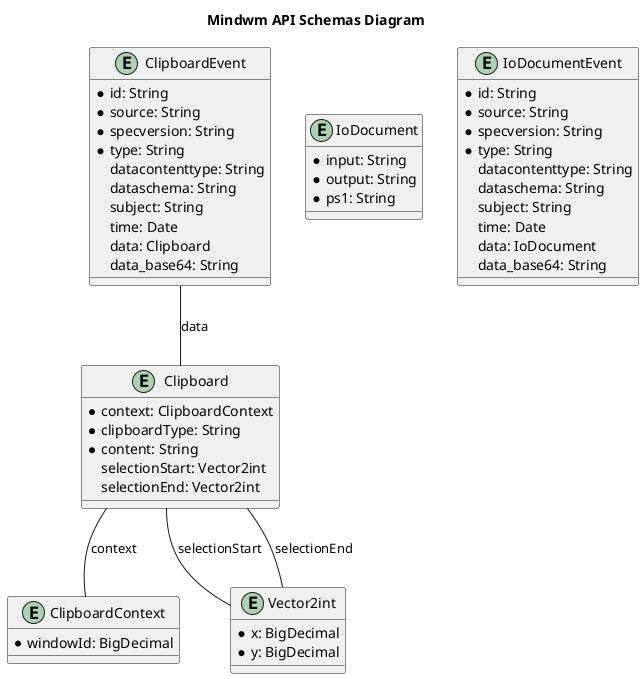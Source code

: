 @startuml

title Mindwm API Schemas Diagram

entity Clipboard {
    * context: ClipboardContext
    * clipboardType: String
    * content: String
    selectionStart: Vector2int
    selectionEnd: Vector2int
}

entity ClipboardContext {
    * windowId: BigDecimal
}

entity ClipboardEvent {
    * id: String
    * source: String
    * specversion: String
    * type: String
    datacontenttype: String
    dataschema: String
    subject: String
    time: Date
    data: Clipboard
    data_base64: String
}

entity IoDocument {
    * input: String
    * output: String
    * ps1: String
}

entity IoDocumentEvent {
    * id: String
    * source: String
    * specversion: String
    * type: String
    datacontenttype: String
    dataschema: String
    subject: String
    time: Date
    data: IoDocument
    data_base64: String
}

entity Vector2int {
    * x: BigDecimal
    * y: BigDecimal
}


ClipboardEvent -- Clipboard : data
Clipboard -- ClipboardContext : context
Clipboard -- Vector2int : selectionStart
Clipboard -- Vector2int : selectionEnd

@enduml